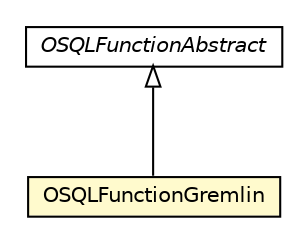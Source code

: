 #!/usr/local/bin/dot
#
# Class diagram 
# Generated by UMLGraph version R5_6-24-gf6e263 (http://www.umlgraph.org/)
#

digraph G {
	edge [fontname="Helvetica",fontsize=10,labelfontname="Helvetica",labelfontsize=10];
	node [fontname="Helvetica",fontsize=10,shape=plaintext];
	nodesep=0.25;
	ranksep=0.5;
	// com.orientechnologies.orient.core.sql.functions.OSQLFunctionAbstract
	c6125726 [label=<<table title="com.orientechnologies.orient.core.sql.functions.OSQLFunctionAbstract" border="0" cellborder="1" cellspacing="0" cellpadding="2" port="p" href="../../../core/sql/functions/OSQLFunctionAbstract.html">
		<tr><td><table border="0" cellspacing="0" cellpadding="1">
<tr><td align="center" balign="center"><font face="Helvetica-Oblique"> OSQLFunctionAbstract </font></td></tr>
		</table></td></tr>
		</table>>, URL="../../../core/sql/functions/OSQLFunctionAbstract.html", fontname="Helvetica", fontcolor="black", fontsize=10.0];
	// com.orientechnologies.orient.graph.sql.functions.OSQLFunctionGremlin
	c6127210 [label=<<table title="com.orientechnologies.orient.graph.sql.functions.OSQLFunctionGremlin" border="0" cellborder="1" cellspacing="0" cellpadding="2" port="p" bgcolor="lemonChiffon" href="./OSQLFunctionGremlin.html">
		<tr><td><table border="0" cellspacing="0" cellpadding="1">
<tr><td align="center" balign="center"> OSQLFunctionGremlin </td></tr>
		</table></td></tr>
		</table>>, URL="./OSQLFunctionGremlin.html", fontname="Helvetica", fontcolor="black", fontsize=10.0];
	//com.orientechnologies.orient.graph.sql.functions.OSQLFunctionGremlin extends com.orientechnologies.orient.core.sql.functions.OSQLFunctionAbstract
	c6125726:p -> c6127210:p [dir=back,arrowtail=empty];
}

